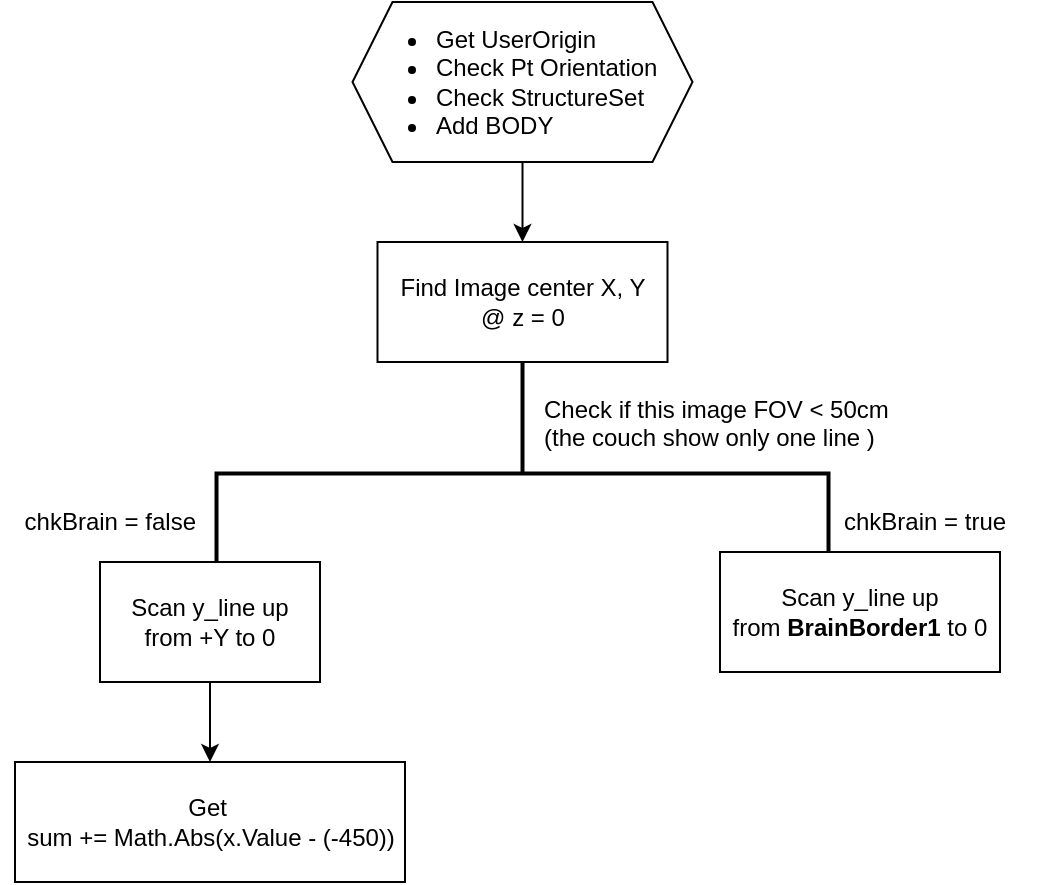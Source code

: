 <mxfile version="21.3.5" type="github">
  <diagram name="第 1 页" id="x1ljfz-qSG_obq4z1dJh">
    <mxGraphModel dx="611" dy="754" grid="1" gridSize="10" guides="1" tooltips="1" connect="1" arrows="1" fold="1" page="1" pageScale="1" pageWidth="827" pageHeight="1169" math="0" shadow="0">
      <root>
        <mxCell id="0" />
        <mxCell id="1" parent="0" />
        <mxCell id="LTVYAx_PnS-_SqXySAhT-7" value="" style="edgeStyle=orthogonalEdgeStyle;rounded=0;orthogonalLoop=1;jettySize=auto;html=1;" edge="1" parent="1" source="LTVYAx_PnS-_SqXySAhT-5" target="LTVYAx_PnS-_SqXySAhT-6">
          <mxGeometry relative="1" as="geometry" />
        </mxCell>
        <mxCell id="LTVYAx_PnS-_SqXySAhT-5" value="&lt;ul&gt;&lt;li&gt;Get UserOrigin&lt;/li&gt;&lt;li style=&quot;&quot;&gt;Check Pt Orientation&lt;/li&gt;&lt;li style=&quot;&quot;&gt;Check StructureSet&lt;/li&gt;&lt;li style=&quot;&quot;&gt;Add BODY&amp;nbsp;&lt;/li&gt;&lt;/ul&gt;" style="shape=hexagon;perimeter=hexagonPerimeter2;whiteSpace=wrap;html=1;fixedSize=1;align=left;" vertex="1" parent="1">
          <mxGeometry x="286.25" y="280" width="170" height="80" as="geometry" />
        </mxCell>
        <mxCell id="LTVYAx_PnS-_SqXySAhT-6" value="Find Image center X, Y &lt;br&gt;@ z = 0" style="whiteSpace=wrap;html=1;align=center;" vertex="1" parent="1">
          <mxGeometry x="298.75" y="400" width="145" height="60" as="geometry" />
        </mxCell>
        <mxCell id="LTVYAx_PnS-_SqXySAhT-11" value="" style="strokeWidth=2;html=1;shape=mxgraph.flowchart.annotation_2;align=left;labelPosition=right;pointerEvents=1;rotation=90;" vertex="1" parent="1">
          <mxGeometry x="315.32" y="362.81" width="111.87" height="306" as="geometry" />
        </mxCell>
        <mxCell id="LTVYAx_PnS-_SqXySAhT-13" value="Check if this image FOV &amp;lt; 50cm&lt;br&gt;(the couch show only one line )" style="text;whiteSpace=wrap;html=1;align=left;" vertex="1" parent="1">
          <mxGeometry x="380" y="470" width="220" height="40" as="geometry" />
        </mxCell>
        <mxCell id="LTVYAx_PnS-_SqXySAhT-20" value="" style="edgeStyle=orthogonalEdgeStyle;rounded=0;orthogonalLoop=1;jettySize=auto;html=1;" edge="1" parent="1" source="LTVYAx_PnS-_SqXySAhT-14" target="LTVYAx_PnS-_SqXySAhT-19">
          <mxGeometry relative="1" as="geometry" />
        </mxCell>
        <mxCell id="LTVYAx_PnS-_SqXySAhT-14" value="Scan y_line up &lt;br&gt;from +Y to 0" style="rounded=0;whiteSpace=wrap;html=1;" vertex="1" parent="1">
          <mxGeometry x="160" y="560" width="110" height="60" as="geometry" />
        </mxCell>
        <mxCell id="LTVYAx_PnS-_SqXySAhT-16" value="chkBrain = true" style="text;whiteSpace=wrap;html=1;" vertex="1" parent="1">
          <mxGeometry x="530" y="526" width="110" height="20" as="geometry" />
        </mxCell>
        <mxCell id="LTVYAx_PnS-_SqXySAhT-17" value="chkBrain = false" style="text;whiteSpace=wrap;html=1;align=right;" vertex="1" parent="1">
          <mxGeometry x="110" y="526" width="100" height="20" as="geometry" />
        </mxCell>
        <mxCell id="LTVYAx_PnS-_SqXySAhT-18" value="Scan y_line up &lt;br&gt;from &lt;b&gt;BrainBorder1&lt;/b&gt; to 0" style="rounded=0;whiteSpace=wrap;html=1;" vertex="1" parent="1">
          <mxGeometry x="470" y="555" width="140" height="60" as="geometry" />
        </mxCell>
        <mxCell id="LTVYAx_PnS-_SqXySAhT-19" value="Get&amp;nbsp;&lt;br&gt;sum += Math.Abs(x.Value - (-450))" style="rounded=0;whiteSpace=wrap;html=1;" vertex="1" parent="1">
          <mxGeometry x="117.5" y="660" width="195" height="60" as="geometry" />
        </mxCell>
      </root>
    </mxGraphModel>
  </diagram>
</mxfile>
